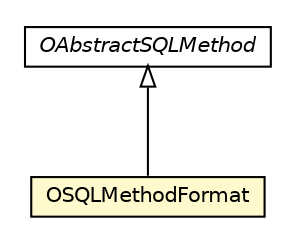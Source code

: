 #!/usr/local/bin/dot
#
# Class diagram 
# Generated by UMLGraph version R5_6-24-gf6e263 (http://www.umlgraph.org/)
#

digraph G {
	edge [fontname="Helvetica",fontsize=10,labelfontname="Helvetica",labelfontsize=10];
	node [fontname="Helvetica",fontsize=10,shape=plaintext];
	nodesep=0.25;
	ranksep=0.5;
	// com.orientechnologies.orient.core.sql.method.misc.OAbstractSQLMethod
	c3465691 [label=<<table title="com.orientechnologies.orient.core.sql.method.misc.OAbstractSQLMethod" border="0" cellborder="1" cellspacing="0" cellpadding="2" port="p" href="./OAbstractSQLMethod.html">
		<tr><td><table border="0" cellspacing="0" cellpadding="1">
<tr><td align="center" balign="center"><font face="Helvetica-Oblique"> OAbstractSQLMethod </font></td></tr>
		</table></td></tr>
		</table>>, URL="./OAbstractSQLMethod.html", fontname="Helvetica", fontcolor="black", fontsize=10.0];
	// com.orientechnologies.orient.core.sql.method.misc.OSQLMethodFormat
	c3465696 [label=<<table title="com.orientechnologies.orient.core.sql.method.misc.OSQLMethodFormat" border="0" cellborder="1" cellspacing="0" cellpadding="2" port="p" bgcolor="lemonChiffon" href="./OSQLMethodFormat.html">
		<tr><td><table border="0" cellspacing="0" cellpadding="1">
<tr><td align="center" balign="center"> OSQLMethodFormat </td></tr>
		</table></td></tr>
		</table>>, URL="./OSQLMethodFormat.html", fontname="Helvetica", fontcolor="black", fontsize=10.0];
	//com.orientechnologies.orient.core.sql.method.misc.OSQLMethodFormat extends com.orientechnologies.orient.core.sql.method.misc.OAbstractSQLMethod
	c3465691:p -> c3465696:p [dir=back,arrowtail=empty];
}

